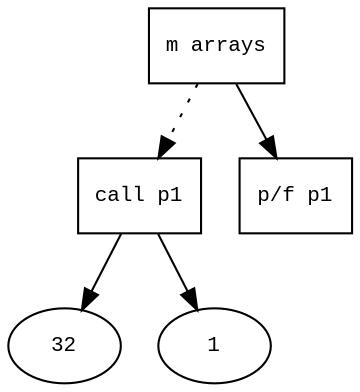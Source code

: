 digraph AST {
  graph [fontname="Times New Roman",fontsize=10];
  node  [fontname="Courier New",fontsize=10];
  edge  [fontname="Times New Roman",fontsize=10];

  node0 [label="m arrays",shape=box];
  node5 [label="call p1",shape=box];
  node6 [label="32",shape=ellipse];
  node5->node6;
  node7 [label="1",shape=ellipse];
  node5->node7;
  node0 -> node5 [style=dotted];
  node3 [label="p/f p1",shape=box];
  node0 -> node3;
}
